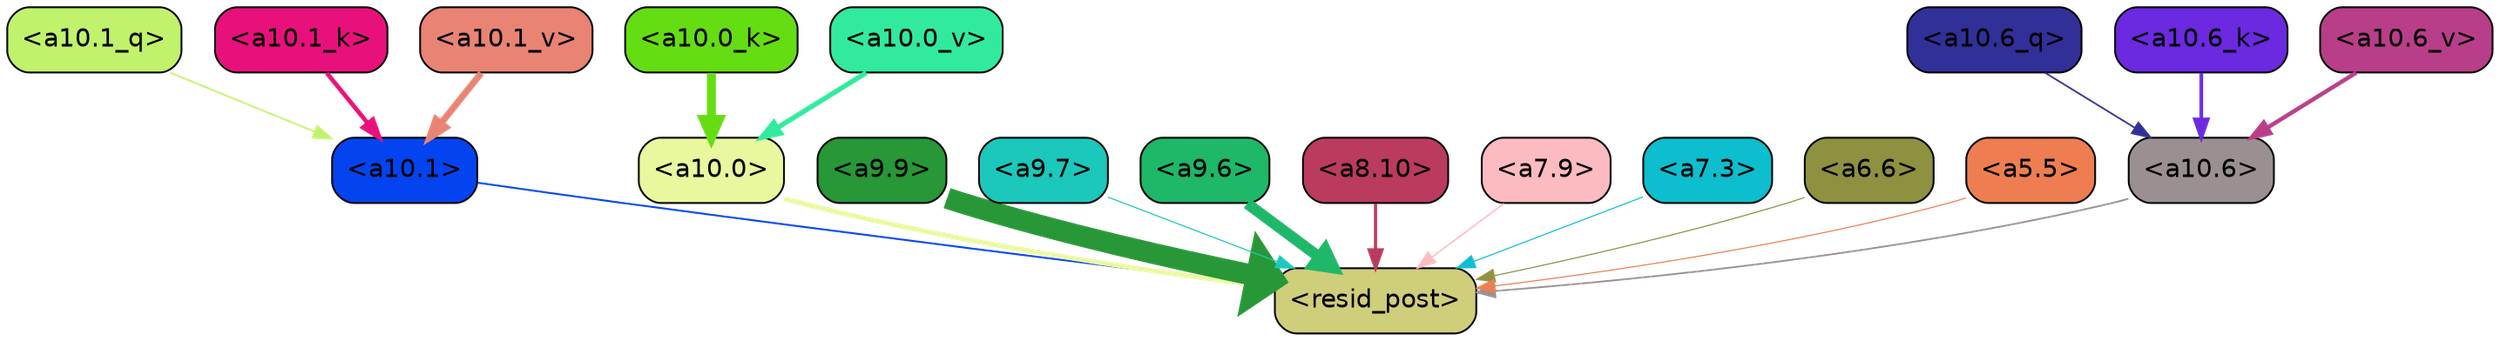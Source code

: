 strict digraph "" {
	graph [bgcolor=transparent,
		layout=dot,
		overlap=false,
		splines=true
	];
	"<a10.6>"	[color=black,
		fillcolor="#9a9091",
		fontname=Helvetica,
		shape=box,
		style="filled, rounded"];
	"<resid_post>"	[color=black,
		fillcolor="#cfce7b",
		fontname=Helvetica,
		shape=box,
		style="filled, rounded"];
	"<a10.6>" -> "<resid_post>"	[color="#9a9091",
		penwidth=0.9498605728149414];
	"<a10.1>"	[color=black,
		fillcolor="#0444f0",
		fontname=Helvetica,
		shape=box,
		style="filled, rounded"];
	"<a10.1>" -> "<resid_post>"	[color="#0444f0",
		penwidth=1.0084514617919922];
	"<a10.0>"	[color=black,
		fillcolor="#e9f89e",
		fontname=Helvetica,
		shape=box,
		style="filled, rounded"];
	"<a10.0>" -> "<resid_post>"	[color="#e9f89e",
		penwidth=2.5814952850341797];
	"<a9.9>"	[color=black,
		fillcolor="#279737",
		fontname=Helvetica,
		shape=box,
		style="filled, rounded"];
	"<a9.9>" -> "<resid_post>"	[color="#279737",
		penwidth=11.610888481140137];
	"<a9.7>"	[color=black,
		fillcolor="#1bc8bb",
		fontname=Helvetica,
		shape=box,
		style="filled, rounded"];
	"<a9.7>" -> "<resid_post>"	[color="#1bc8bb",
		penwidth=0.6];
	"<a9.6>"	[color=black,
		fillcolor="#1fb768",
		fontname=Helvetica,
		shape=box,
		style="filled, rounded"];
	"<a9.6>" -> "<resid_post>"	[color="#1fb768",
		penwidth=6.121421813964844];
	"<a8.10>"	[color=black,
		fillcolor="#bb3b5f",
		fontname=Helvetica,
		shape=box,
		style="filled, rounded"];
	"<a8.10>" -> "<resid_post>"	[color="#bb3b5f",
		penwidth=1.7841739654541016];
	"<a7.9>"	[color=black,
		fillcolor="#fbbbc0",
		fontname=Helvetica,
		shape=box,
		style="filled, rounded"];
	"<a7.9>" -> "<resid_post>"	[color="#fbbbc0",
		penwidth=0.8109169006347656];
	"<a7.3>"	[color=black,
		fillcolor="#0dbece",
		fontname=Helvetica,
		shape=box,
		style="filled, rounded"];
	"<a7.3>" -> "<resid_post>"	[color="#0dbece",
		penwidth=0.6];
	"<a6.6>"	[color=black,
		fillcolor="#8d9140",
		fontname=Helvetica,
		shape=box,
		style="filled, rounded"];
	"<a6.6>" -> "<resid_post>"	[color="#8d9140",
		penwidth=0.6];
	"<a5.5>"	[color=black,
		fillcolor="#ee7e51",
		fontname=Helvetica,
		shape=box,
		style="filled, rounded"];
	"<a5.5>" -> "<resid_post>"	[color="#ee7e51",
		penwidth=0.6];
	"<a10.6_q>"	[color=black,
		fillcolor="#313099",
		fontname=Helvetica,
		shape=box,
		style="filled, rounded"];
	"<a10.6_q>" -> "<a10.6>"	[color="#313099",
		penwidth=0.9244728088378906];
	"<a10.1_q>"	[color=black,
		fillcolor="#c1f26c",
		fontname=Helvetica,
		shape=box,
		style="filled, rounded"];
	"<a10.1_q>" -> "<a10.1>"	[color="#c1f26c",
		penwidth=0.9268798828125];
	"<a10.6_k>"	[color=black,
		fillcolor="#6b29e0",
		fontname=Helvetica,
		shape=box,
		style="filled, rounded"];
	"<a10.6_k>" -> "<a10.6>"	[color="#6b29e0",
		penwidth=2.0319366455078125];
	"<a10.1_k>"	[color=black,
		fillcolor="#e8117b",
		fontname=Helvetica,
		shape=box,
		style="filled, rounded"];
	"<a10.1_k>" -> "<a10.1>"	[color="#e8117b",
		penwidth=2.4037628173828125];
	"<a10.0_k>"	[color=black,
		fillcolor="#65dd13",
		fontname=Helvetica,
		shape=box,
		style="filled, rounded"];
	"<a10.0_k>" -> "<a10.0>"	[color="#65dd13",
		penwidth=4.9319305419921875];
	"<a10.6_v>"	[color=black,
		fillcolor="#b93e89",
		fontname=Helvetica,
		shape=box,
		style="filled, rounded"];
	"<a10.6_v>" -> "<a10.6>"	[color="#b93e89",
		penwidth=2.290935516357422];
	"<a10.1_v>"	[color=black,
		fillcolor="#e98474",
		fontname=Helvetica,
		shape=box,
		style="filled, rounded"];
	"<a10.1_v>" -> "<a10.1>"	[color="#e98474",
		penwidth=3.6398468017578125];
	"<a10.0_v>"	[color=black,
		fillcolor="#31ea9d",
		fontname=Helvetica,
		shape=box,
		style="filled, rounded"];
	"<a10.0_v>" -> "<a10.0>"	[color="#31ea9d",
		penwidth=2.7666168212890625];
}
